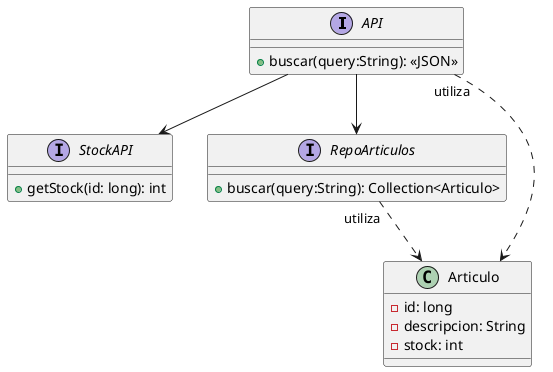 @startuml

interface API {
    + buscar(query:String): <<JSON>>
}

interface StockAPI {
    + getStock(id: long): int
}

interface RepoArticulos {
    + buscar(query:String): Collection<Articulo>
}

class Articulo {
    - id: long
    - descripcion: String
    - stock: int
}


API --> StockAPI
API --> RepoArticulos
API "utiliza" ..> Articulo
RepoArticulos "utiliza" ..> Articulo

@enduml